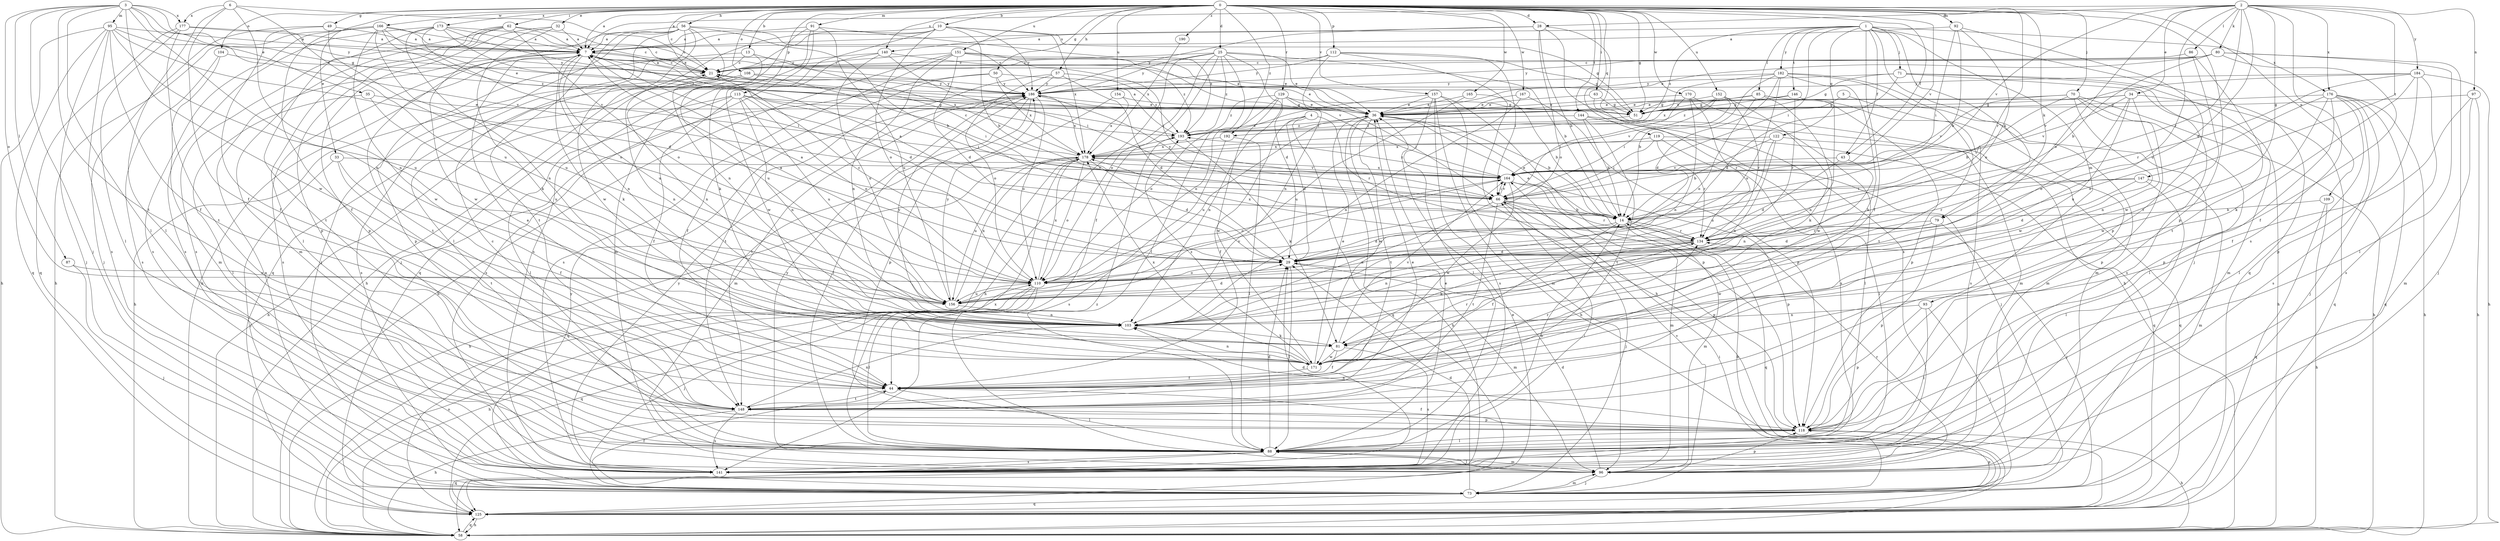 strict digraph  {
0;
1;
2;
3;
4;
5;
6;
7;
10;
13;
14;
21;
25;
28;
29;
32;
33;
34;
35;
36;
43;
44;
49;
50;
51;
56;
57;
58;
62;
63;
66;
70;
71;
73;
79;
80;
81;
85;
86;
87;
88;
91;
92;
93;
95;
96;
97;
103;
104;
108;
109;
110;
112;
113;
118;
119;
122;
125;
129;
134;
140;
141;
144;
146;
147;
148;
151;
152;
154;
156;
157;
164;
165;
166;
167;
170;
171;
173;
176;
177;
178;
182;
184;
186;
190;
192;
193;
0 -> 7  [label=a];
0 -> 10  [label=b];
0 -> 13  [label=b];
0 -> 21  [label=c];
0 -> 25  [label=d];
0 -> 28  [label=d];
0 -> 32  [label=e];
0 -> 33  [label=e];
0 -> 43  [label=f];
0 -> 49  [label=g];
0 -> 50  [label=g];
0 -> 51  [label=g];
0 -> 56  [label=h];
0 -> 57  [label=h];
0 -> 62  [label=i];
0 -> 63  [label=i];
0 -> 70  [label=j];
0 -> 79  [label=k];
0 -> 91  [label=m];
0 -> 92  [label=m];
0 -> 104  [label=o];
0 -> 108  [label=o];
0 -> 109  [label=o];
0 -> 112  [label=p];
0 -> 113  [label=p];
0 -> 118  [label=p];
0 -> 119  [label=q];
0 -> 129  [label=r];
0 -> 134  [label=r];
0 -> 140  [label=s];
0 -> 144  [label=t];
0 -> 151  [label=u];
0 -> 152  [label=u];
0 -> 154  [label=u];
0 -> 157  [label=v];
0 -> 164  [label=v];
0 -> 165  [label=w];
0 -> 166  [label=w];
0 -> 167  [label=w];
0 -> 170  [label=w];
0 -> 173  [label=x];
0 -> 190  [label=z];
0 -> 192  [label=z];
1 -> 43  [label=f];
1 -> 44  [label=f];
1 -> 66  [label=i];
1 -> 71  [label=j];
1 -> 73  [label=j];
1 -> 79  [label=k];
1 -> 85  [label=l];
1 -> 93  [label=m];
1 -> 122  [label=q];
1 -> 125  [label=q];
1 -> 140  [label=s];
1 -> 146  [label=t];
1 -> 176  [label=x];
1 -> 182  [label=y];
1 -> 192  [label=z];
2 -> 7  [label=a];
2 -> 28  [label=d];
2 -> 29  [label=d];
2 -> 34  [label=e];
2 -> 80  [label=k];
2 -> 86  [label=l];
2 -> 97  [label=n];
2 -> 110  [label=o];
2 -> 134  [label=r];
2 -> 141  [label=s];
2 -> 147  [label=t];
2 -> 148  [label=t];
2 -> 156  [label=u];
2 -> 164  [label=v];
2 -> 176  [label=x];
2 -> 184  [label=y];
3 -> 35  [label=e];
3 -> 51  [label=g];
3 -> 73  [label=j];
3 -> 87  [label=l];
3 -> 88  [label=l];
3 -> 95  [label=m];
3 -> 103  [label=n];
3 -> 110  [label=o];
3 -> 148  [label=t];
3 -> 171  [label=w];
3 -> 177  [label=x];
3 -> 186  [label=y];
4 -> 29  [label=d];
4 -> 44  [label=f];
4 -> 125  [label=q];
4 -> 134  [label=r];
4 -> 193  [label=z];
5 -> 51  [label=g];
5 -> 96  [label=m];
6 -> 36  [label=e];
6 -> 44  [label=f];
6 -> 88  [label=l];
6 -> 103  [label=n];
6 -> 156  [label=u];
6 -> 177  [label=x];
7 -> 21  [label=c];
7 -> 29  [label=d];
7 -> 66  [label=i];
7 -> 81  [label=k];
7 -> 103  [label=n];
7 -> 141  [label=s];
7 -> 148  [label=t];
7 -> 156  [label=u];
10 -> 7  [label=a];
10 -> 14  [label=b];
10 -> 51  [label=g];
10 -> 58  [label=h];
10 -> 73  [label=j];
10 -> 81  [label=k];
10 -> 110  [label=o];
10 -> 178  [label=x];
10 -> 186  [label=y];
13 -> 21  [label=c];
13 -> 118  [label=p];
13 -> 156  [label=u];
13 -> 178  [label=x];
14 -> 7  [label=a];
14 -> 29  [label=d];
14 -> 36  [label=e];
14 -> 44  [label=f];
14 -> 96  [label=m];
14 -> 125  [label=q];
14 -> 134  [label=r];
21 -> 7  [label=a];
21 -> 58  [label=h];
21 -> 103  [label=n];
21 -> 186  [label=y];
25 -> 14  [label=b];
25 -> 21  [label=c];
25 -> 29  [label=d];
25 -> 36  [label=e];
25 -> 44  [label=f];
25 -> 58  [label=h];
25 -> 88  [label=l];
25 -> 110  [label=o];
25 -> 186  [label=y];
25 -> 193  [label=z];
28 -> 7  [label=a];
28 -> 14  [label=b];
28 -> 58  [label=h];
28 -> 110  [label=o];
28 -> 141  [label=s];
28 -> 186  [label=y];
29 -> 7  [label=a];
29 -> 21  [label=c];
29 -> 88  [label=l];
29 -> 96  [label=m];
29 -> 110  [label=o];
32 -> 7  [label=a];
32 -> 81  [label=k];
32 -> 118  [label=p];
32 -> 171  [label=w];
33 -> 44  [label=f];
33 -> 73  [label=j];
33 -> 148  [label=t];
33 -> 164  [label=v];
34 -> 36  [label=e];
34 -> 51  [label=g];
34 -> 103  [label=n];
34 -> 110  [label=o];
34 -> 125  [label=q];
34 -> 156  [label=u];
34 -> 164  [label=v];
35 -> 36  [label=e];
35 -> 88  [label=l];
35 -> 156  [label=u];
36 -> 7  [label=a];
36 -> 14  [label=b];
36 -> 58  [label=h];
36 -> 148  [label=t];
36 -> 156  [label=u];
36 -> 171  [label=w];
36 -> 193  [label=z];
43 -> 29  [label=d];
43 -> 103  [label=n];
43 -> 164  [label=v];
44 -> 7  [label=a];
44 -> 88  [label=l];
44 -> 134  [label=r];
44 -> 148  [label=t];
49 -> 7  [label=a];
49 -> 44  [label=f];
49 -> 73  [label=j];
49 -> 156  [label=u];
50 -> 36  [label=e];
50 -> 44  [label=f];
50 -> 141  [label=s];
50 -> 178  [label=x];
50 -> 186  [label=y];
51 -> 193  [label=z];
56 -> 7  [label=a];
56 -> 14  [label=b];
56 -> 58  [label=h];
56 -> 73  [label=j];
56 -> 88  [label=l];
56 -> 103  [label=n];
56 -> 125  [label=q];
56 -> 148  [label=t];
56 -> 171  [label=w];
56 -> 186  [label=y];
57 -> 29  [label=d];
57 -> 110  [label=o];
57 -> 148  [label=t];
57 -> 186  [label=y];
57 -> 193  [label=z];
58 -> 110  [label=o];
58 -> 125  [label=q];
62 -> 7  [label=a];
62 -> 21  [label=c];
62 -> 88  [label=l];
62 -> 96  [label=m];
62 -> 110  [label=o];
62 -> 118  [label=p];
62 -> 141  [label=s];
63 -> 36  [label=e];
63 -> 51  [label=g];
63 -> 141  [label=s];
66 -> 14  [label=b];
66 -> 73  [label=j];
66 -> 103  [label=n];
66 -> 118  [label=p];
66 -> 134  [label=r];
66 -> 148  [label=t];
66 -> 164  [label=v];
66 -> 186  [label=y];
70 -> 14  [label=b];
70 -> 36  [label=e];
70 -> 58  [label=h];
70 -> 88  [label=l];
70 -> 118  [label=p];
70 -> 164  [label=v];
70 -> 171  [label=w];
71 -> 29  [label=d];
71 -> 51  [label=g];
71 -> 58  [label=h];
71 -> 96  [label=m];
71 -> 141  [label=s];
71 -> 186  [label=y];
73 -> 7  [label=a];
73 -> 14  [label=b];
73 -> 29  [label=d];
73 -> 44  [label=f];
73 -> 96  [label=m];
73 -> 118  [label=p];
73 -> 125  [label=q];
73 -> 164  [label=v];
73 -> 186  [label=y];
79 -> 29  [label=d];
79 -> 73  [label=j];
79 -> 118  [label=p];
79 -> 134  [label=r];
79 -> 171  [label=w];
80 -> 14  [label=b];
80 -> 21  [label=c];
80 -> 36  [label=e];
80 -> 44  [label=f];
80 -> 73  [label=j];
80 -> 88  [label=l];
80 -> 186  [label=y];
81 -> 44  [label=f];
81 -> 141  [label=s];
81 -> 164  [label=v];
81 -> 171  [label=w];
85 -> 36  [label=e];
85 -> 51  [label=g];
85 -> 110  [label=o];
85 -> 118  [label=p];
85 -> 141  [label=s];
85 -> 171  [label=w];
86 -> 21  [label=c];
86 -> 148  [label=t];
86 -> 171  [label=w];
87 -> 73  [label=j];
87 -> 110  [label=o];
88 -> 14  [label=b];
88 -> 29  [label=d];
88 -> 36  [label=e];
88 -> 96  [label=m];
88 -> 125  [label=q];
88 -> 141  [label=s];
88 -> 178  [label=x];
88 -> 186  [label=y];
91 -> 7  [label=a];
91 -> 96  [label=m];
91 -> 125  [label=q];
91 -> 141  [label=s];
91 -> 156  [label=u];
91 -> 193  [label=z];
92 -> 7  [label=a];
92 -> 14  [label=b];
92 -> 66  [label=i];
92 -> 110  [label=o];
92 -> 118  [label=p];
93 -> 73  [label=j];
93 -> 88  [label=l];
93 -> 103  [label=n];
93 -> 118  [label=p];
95 -> 7  [label=a];
95 -> 29  [label=d];
95 -> 44  [label=f];
95 -> 58  [label=h];
95 -> 73  [label=j];
95 -> 125  [label=q];
95 -> 141  [label=s];
95 -> 156  [label=u];
95 -> 164  [label=v];
96 -> 29  [label=d];
96 -> 73  [label=j];
96 -> 88  [label=l];
96 -> 118  [label=p];
96 -> 134  [label=r];
96 -> 193  [label=z];
97 -> 44  [label=f];
97 -> 51  [label=g];
97 -> 58  [label=h];
97 -> 96  [label=m];
103 -> 81  [label=k];
103 -> 186  [label=y];
104 -> 21  [label=c];
104 -> 96  [label=m];
104 -> 141  [label=s];
108 -> 66  [label=i];
108 -> 103  [label=n];
108 -> 141  [label=s];
108 -> 186  [label=y];
109 -> 14  [label=b];
109 -> 58  [label=h];
109 -> 125  [label=q];
110 -> 7  [label=a];
110 -> 58  [label=h];
110 -> 73  [label=j];
110 -> 88  [label=l];
110 -> 125  [label=q];
110 -> 156  [label=u];
110 -> 178  [label=x];
112 -> 21  [label=c];
112 -> 51  [label=g];
112 -> 58  [label=h];
112 -> 66  [label=i];
112 -> 103  [label=n];
112 -> 186  [label=y];
113 -> 44  [label=f];
113 -> 51  [label=g];
113 -> 58  [label=h];
113 -> 66  [label=i];
113 -> 88  [label=l];
113 -> 103  [label=n];
113 -> 110  [label=o];
113 -> 156  [label=u];
118 -> 44  [label=f];
118 -> 58  [label=h];
118 -> 88  [label=l];
118 -> 103  [label=n];
119 -> 66  [label=i];
119 -> 88  [label=l];
119 -> 125  [label=q];
119 -> 134  [label=r];
119 -> 178  [label=x];
122 -> 14  [label=b];
122 -> 103  [label=n];
122 -> 125  [label=q];
122 -> 156  [label=u];
122 -> 178  [label=x];
125 -> 36  [label=e];
125 -> 58  [label=h];
125 -> 66  [label=i];
129 -> 36  [label=e];
129 -> 51  [label=g];
129 -> 66  [label=i];
129 -> 103  [label=n];
129 -> 110  [label=o];
129 -> 171  [label=w];
129 -> 193  [label=z];
134 -> 29  [label=d];
134 -> 36  [label=e];
134 -> 81  [label=k];
134 -> 103  [label=n];
134 -> 178  [label=x];
140 -> 21  [label=c];
140 -> 66  [label=i];
140 -> 156  [label=u];
140 -> 171  [label=w];
140 -> 193  [label=z];
141 -> 29  [label=d];
141 -> 66  [label=i];
141 -> 186  [label=y];
144 -> 14  [label=b];
144 -> 73  [label=j];
144 -> 88  [label=l];
144 -> 148  [label=t];
144 -> 193  [label=z];
146 -> 36  [label=e];
146 -> 51  [label=g];
146 -> 103  [label=n];
146 -> 134  [label=r];
147 -> 29  [label=d];
147 -> 66  [label=i];
147 -> 88  [label=l];
147 -> 96  [label=m];
147 -> 134  [label=r];
148 -> 21  [label=c];
148 -> 36  [label=e];
148 -> 58  [label=h];
148 -> 103  [label=n];
148 -> 118  [label=p];
148 -> 141  [label=s];
151 -> 21  [label=c];
151 -> 29  [label=d];
151 -> 36  [label=e];
151 -> 58  [label=h];
151 -> 66  [label=i];
151 -> 103  [label=n];
151 -> 141  [label=s];
151 -> 164  [label=v];
152 -> 51  [label=g];
152 -> 66  [label=i];
152 -> 81  [label=k];
152 -> 134  [label=r];
152 -> 164  [label=v];
152 -> 193  [label=z];
154 -> 51  [label=g];
154 -> 148  [label=t];
154 -> 178  [label=x];
156 -> 29  [label=d];
156 -> 103  [label=n];
156 -> 164  [label=v];
156 -> 178  [label=x];
156 -> 186  [label=y];
157 -> 36  [label=e];
157 -> 58  [label=h];
157 -> 88  [label=l];
157 -> 96  [label=m];
157 -> 110  [label=o];
157 -> 118  [label=p];
157 -> 141  [label=s];
164 -> 66  [label=i];
164 -> 96  [label=m];
164 -> 110  [label=o];
164 -> 118  [label=p];
164 -> 171  [label=w];
164 -> 178  [label=x];
164 -> 193  [label=z];
165 -> 14  [label=b];
165 -> 36  [label=e];
165 -> 156  [label=u];
166 -> 7  [label=a];
166 -> 21  [label=c];
166 -> 36  [label=e];
166 -> 44  [label=f];
166 -> 58  [label=h];
166 -> 110  [label=o];
166 -> 141  [label=s];
166 -> 171  [label=w];
166 -> 193  [label=z];
167 -> 36  [label=e];
167 -> 103  [label=n];
167 -> 118  [label=p];
170 -> 36  [label=e];
170 -> 66  [label=i];
170 -> 96  [label=m];
170 -> 103  [label=n];
170 -> 134  [label=r];
171 -> 36  [label=e];
171 -> 44  [label=f];
171 -> 103  [label=n];
171 -> 134  [label=r];
171 -> 178  [label=x];
171 -> 193  [label=z];
173 -> 7  [label=a];
173 -> 21  [label=c];
173 -> 36  [label=e];
173 -> 103  [label=n];
173 -> 141  [label=s];
173 -> 148  [label=t];
173 -> 164  [label=v];
173 -> 193  [label=z];
176 -> 51  [label=g];
176 -> 58  [label=h];
176 -> 73  [label=j];
176 -> 88  [label=l];
176 -> 110  [label=o];
176 -> 118  [label=p];
176 -> 125  [label=q];
176 -> 141  [label=s];
176 -> 171  [label=w];
177 -> 7  [label=a];
177 -> 88  [label=l];
177 -> 125  [label=q];
177 -> 148  [label=t];
177 -> 186  [label=y];
178 -> 21  [label=c];
178 -> 29  [label=d];
178 -> 58  [label=h];
178 -> 110  [label=o];
178 -> 125  [label=q];
178 -> 156  [label=u];
178 -> 164  [label=v];
182 -> 14  [label=b];
182 -> 29  [label=d];
182 -> 81  [label=k];
182 -> 96  [label=m];
182 -> 110  [label=o];
182 -> 148  [label=t];
182 -> 178  [label=x];
182 -> 186  [label=y];
184 -> 58  [label=h];
184 -> 81  [label=k];
184 -> 118  [label=p];
184 -> 134  [label=r];
184 -> 141  [label=s];
184 -> 164  [label=v];
184 -> 186  [label=y];
186 -> 36  [label=e];
186 -> 88  [label=l];
186 -> 96  [label=m];
186 -> 110  [label=o];
186 -> 118  [label=p];
186 -> 178  [label=x];
190 -> 178  [label=x];
192 -> 88  [label=l];
192 -> 141  [label=s];
192 -> 178  [label=x];
193 -> 7  [label=a];
193 -> 81  [label=k];
193 -> 178  [label=x];
}
